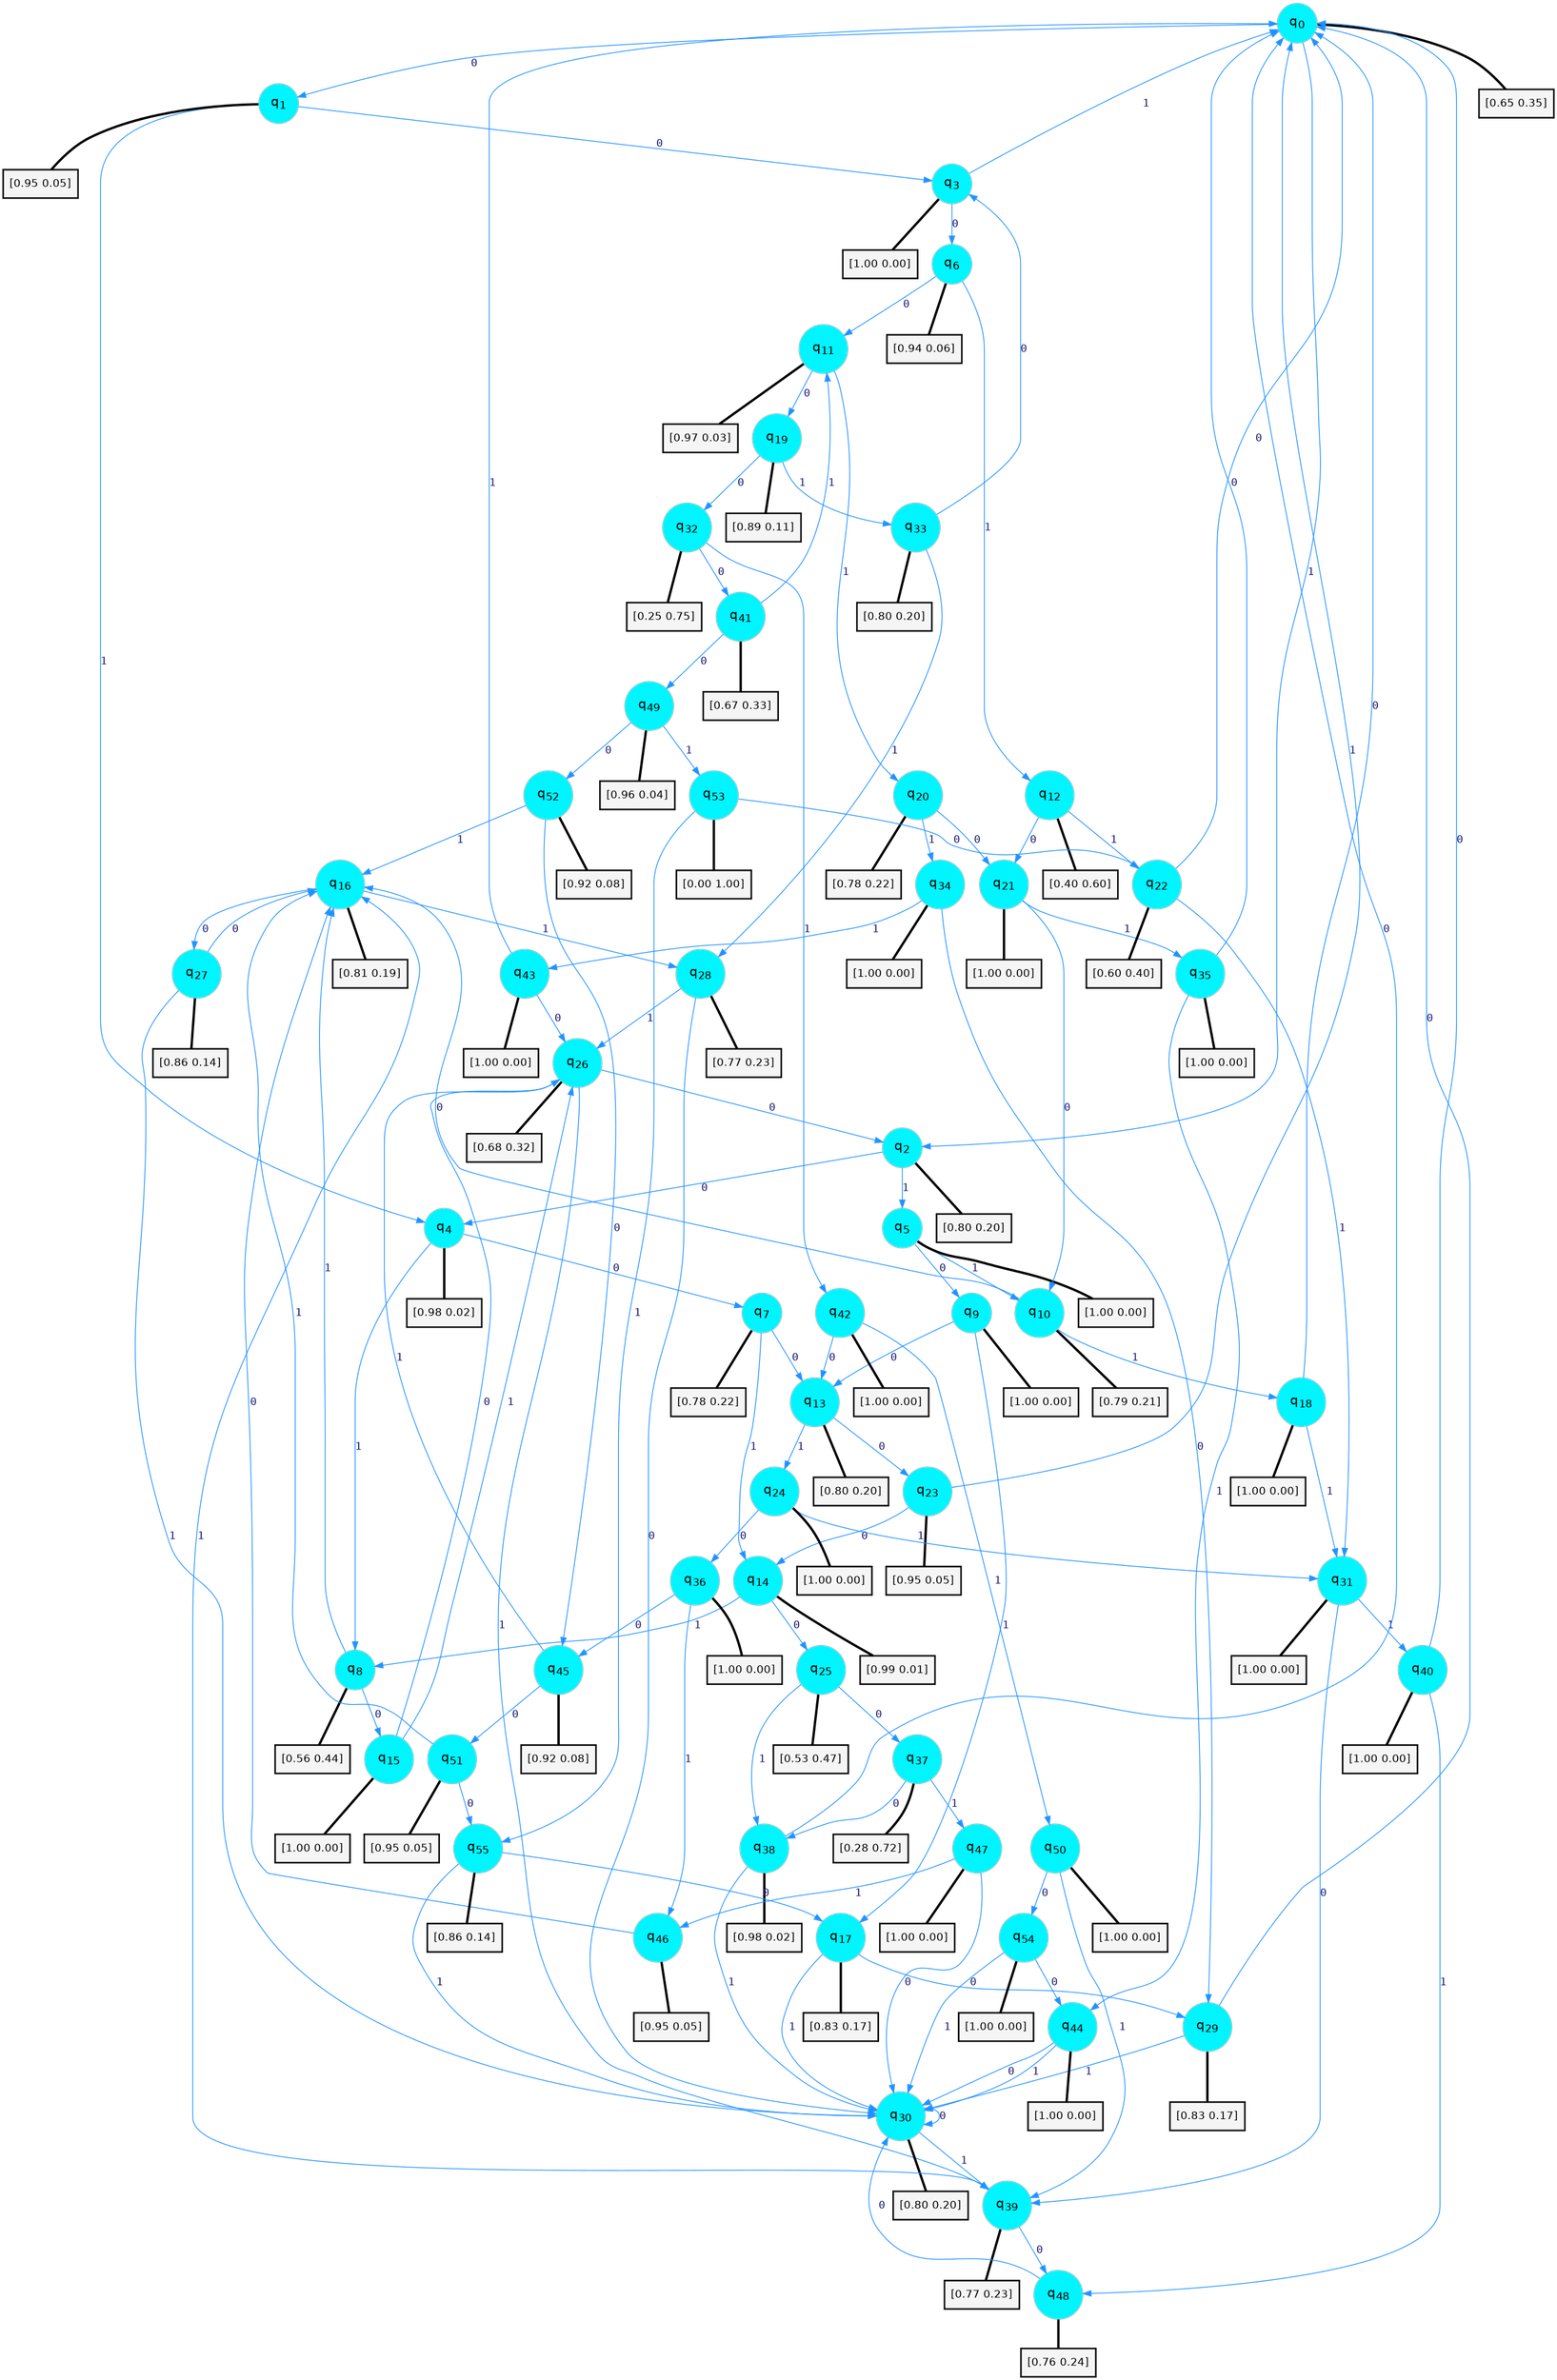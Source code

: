 digraph G {
graph [
bgcolor=transparent, dpi=300, rankdir=TD, size="40,25"];
node [
color=gray, fillcolor=turquoise1, fontcolor=black, fontname=Helvetica, fontsize=16, fontweight=bold, shape=circle, style=filled];
edge [
arrowsize=1, color=dodgerblue1, fontcolor=midnightblue, fontname=courier, fontweight=bold, penwidth=1, style=solid, weight=20];
0[label=<q<SUB>0</SUB>>];
1[label=<q<SUB>1</SUB>>];
2[label=<q<SUB>2</SUB>>];
3[label=<q<SUB>3</SUB>>];
4[label=<q<SUB>4</SUB>>];
5[label=<q<SUB>5</SUB>>];
6[label=<q<SUB>6</SUB>>];
7[label=<q<SUB>7</SUB>>];
8[label=<q<SUB>8</SUB>>];
9[label=<q<SUB>9</SUB>>];
10[label=<q<SUB>10</SUB>>];
11[label=<q<SUB>11</SUB>>];
12[label=<q<SUB>12</SUB>>];
13[label=<q<SUB>13</SUB>>];
14[label=<q<SUB>14</SUB>>];
15[label=<q<SUB>15</SUB>>];
16[label=<q<SUB>16</SUB>>];
17[label=<q<SUB>17</SUB>>];
18[label=<q<SUB>18</SUB>>];
19[label=<q<SUB>19</SUB>>];
20[label=<q<SUB>20</SUB>>];
21[label=<q<SUB>21</SUB>>];
22[label=<q<SUB>22</SUB>>];
23[label=<q<SUB>23</SUB>>];
24[label=<q<SUB>24</SUB>>];
25[label=<q<SUB>25</SUB>>];
26[label=<q<SUB>26</SUB>>];
27[label=<q<SUB>27</SUB>>];
28[label=<q<SUB>28</SUB>>];
29[label=<q<SUB>29</SUB>>];
30[label=<q<SUB>30</SUB>>];
31[label=<q<SUB>31</SUB>>];
32[label=<q<SUB>32</SUB>>];
33[label=<q<SUB>33</SUB>>];
34[label=<q<SUB>34</SUB>>];
35[label=<q<SUB>35</SUB>>];
36[label=<q<SUB>36</SUB>>];
37[label=<q<SUB>37</SUB>>];
38[label=<q<SUB>38</SUB>>];
39[label=<q<SUB>39</SUB>>];
40[label=<q<SUB>40</SUB>>];
41[label=<q<SUB>41</SUB>>];
42[label=<q<SUB>42</SUB>>];
43[label=<q<SUB>43</SUB>>];
44[label=<q<SUB>44</SUB>>];
45[label=<q<SUB>45</SUB>>];
46[label=<q<SUB>46</SUB>>];
47[label=<q<SUB>47</SUB>>];
48[label=<q<SUB>48</SUB>>];
49[label=<q<SUB>49</SUB>>];
50[label=<q<SUB>50</SUB>>];
51[label=<q<SUB>51</SUB>>];
52[label=<q<SUB>52</SUB>>];
53[label=<q<SUB>53</SUB>>];
54[label=<q<SUB>54</SUB>>];
55[label=<q<SUB>55</SUB>>];
56[label="[0.65 0.35]", shape=box,fontcolor=black, fontname=Helvetica, fontsize=14, penwidth=2, fillcolor=whitesmoke,color=black];
57[label="[0.95 0.05]", shape=box,fontcolor=black, fontname=Helvetica, fontsize=14, penwidth=2, fillcolor=whitesmoke,color=black];
58[label="[0.80 0.20]", shape=box,fontcolor=black, fontname=Helvetica, fontsize=14, penwidth=2, fillcolor=whitesmoke,color=black];
59[label="[1.00 0.00]", shape=box,fontcolor=black, fontname=Helvetica, fontsize=14, penwidth=2, fillcolor=whitesmoke,color=black];
60[label="[0.98 0.02]", shape=box,fontcolor=black, fontname=Helvetica, fontsize=14, penwidth=2, fillcolor=whitesmoke,color=black];
61[label="[1.00 0.00]", shape=box,fontcolor=black, fontname=Helvetica, fontsize=14, penwidth=2, fillcolor=whitesmoke,color=black];
62[label="[0.94 0.06]", shape=box,fontcolor=black, fontname=Helvetica, fontsize=14, penwidth=2, fillcolor=whitesmoke,color=black];
63[label="[0.78 0.22]", shape=box,fontcolor=black, fontname=Helvetica, fontsize=14, penwidth=2, fillcolor=whitesmoke,color=black];
64[label="[0.56 0.44]", shape=box,fontcolor=black, fontname=Helvetica, fontsize=14, penwidth=2, fillcolor=whitesmoke,color=black];
65[label="[1.00 0.00]", shape=box,fontcolor=black, fontname=Helvetica, fontsize=14, penwidth=2, fillcolor=whitesmoke,color=black];
66[label="[0.79 0.21]", shape=box,fontcolor=black, fontname=Helvetica, fontsize=14, penwidth=2, fillcolor=whitesmoke,color=black];
67[label="[0.97 0.03]", shape=box,fontcolor=black, fontname=Helvetica, fontsize=14, penwidth=2, fillcolor=whitesmoke,color=black];
68[label="[0.40 0.60]", shape=box,fontcolor=black, fontname=Helvetica, fontsize=14, penwidth=2, fillcolor=whitesmoke,color=black];
69[label="[0.80 0.20]", shape=box,fontcolor=black, fontname=Helvetica, fontsize=14, penwidth=2, fillcolor=whitesmoke,color=black];
70[label="[0.99 0.01]", shape=box,fontcolor=black, fontname=Helvetica, fontsize=14, penwidth=2, fillcolor=whitesmoke,color=black];
71[label="[1.00 0.00]", shape=box,fontcolor=black, fontname=Helvetica, fontsize=14, penwidth=2, fillcolor=whitesmoke,color=black];
72[label="[0.81 0.19]", shape=box,fontcolor=black, fontname=Helvetica, fontsize=14, penwidth=2, fillcolor=whitesmoke,color=black];
73[label="[0.83 0.17]", shape=box,fontcolor=black, fontname=Helvetica, fontsize=14, penwidth=2, fillcolor=whitesmoke,color=black];
74[label="[1.00 0.00]", shape=box,fontcolor=black, fontname=Helvetica, fontsize=14, penwidth=2, fillcolor=whitesmoke,color=black];
75[label="[0.89 0.11]", shape=box,fontcolor=black, fontname=Helvetica, fontsize=14, penwidth=2, fillcolor=whitesmoke,color=black];
76[label="[0.78 0.22]", shape=box,fontcolor=black, fontname=Helvetica, fontsize=14, penwidth=2, fillcolor=whitesmoke,color=black];
77[label="[1.00 0.00]", shape=box,fontcolor=black, fontname=Helvetica, fontsize=14, penwidth=2, fillcolor=whitesmoke,color=black];
78[label="[0.60 0.40]", shape=box,fontcolor=black, fontname=Helvetica, fontsize=14, penwidth=2, fillcolor=whitesmoke,color=black];
79[label="[0.95 0.05]", shape=box,fontcolor=black, fontname=Helvetica, fontsize=14, penwidth=2, fillcolor=whitesmoke,color=black];
80[label="[1.00 0.00]", shape=box,fontcolor=black, fontname=Helvetica, fontsize=14, penwidth=2, fillcolor=whitesmoke,color=black];
81[label="[0.53 0.47]", shape=box,fontcolor=black, fontname=Helvetica, fontsize=14, penwidth=2, fillcolor=whitesmoke,color=black];
82[label="[0.68 0.32]", shape=box,fontcolor=black, fontname=Helvetica, fontsize=14, penwidth=2, fillcolor=whitesmoke,color=black];
83[label="[0.86 0.14]", shape=box,fontcolor=black, fontname=Helvetica, fontsize=14, penwidth=2, fillcolor=whitesmoke,color=black];
84[label="[0.77 0.23]", shape=box,fontcolor=black, fontname=Helvetica, fontsize=14, penwidth=2, fillcolor=whitesmoke,color=black];
85[label="[0.83 0.17]", shape=box,fontcolor=black, fontname=Helvetica, fontsize=14, penwidth=2, fillcolor=whitesmoke,color=black];
86[label="[0.80 0.20]", shape=box,fontcolor=black, fontname=Helvetica, fontsize=14, penwidth=2, fillcolor=whitesmoke,color=black];
87[label="[1.00 0.00]", shape=box,fontcolor=black, fontname=Helvetica, fontsize=14, penwidth=2, fillcolor=whitesmoke,color=black];
88[label="[0.25 0.75]", shape=box,fontcolor=black, fontname=Helvetica, fontsize=14, penwidth=2, fillcolor=whitesmoke,color=black];
89[label="[0.80 0.20]", shape=box,fontcolor=black, fontname=Helvetica, fontsize=14, penwidth=2, fillcolor=whitesmoke,color=black];
90[label="[1.00 0.00]", shape=box,fontcolor=black, fontname=Helvetica, fontsize=14, penwidth=2, fillcolor=whitesmoke,color=black];
91[label="[1.00 0.00]", shape=box,fontcolor=black, fontname=Helvetica, fontsize=14, penwidth=2, fillcolor=whitesmoke,color=black];
92[label="[1.00 0.00]", shape=box,fontcolor=black, fontname=Helvetica, fontsize=14, penwidth=2, fillcolor=whitesmoke,color=black];
93[label="[0.28 0.72]", shape=box,fontcolor=black, fontname=Helvetica, fontsize=14, penwidth=2, fillcolor=whitesmoke,color=black];
94[label="[0.98 0.02]", shape=box,fontcolor=black, fontname=Helvetica, fontsize=14, penwidth=2, fillcolor=whitesmoke,color=black];
95[label="[0.77 0.23]", shape=box,fontcolor=black, fontname=Helvetica, fontsize=14, penwidth=2, fillcolor=whitesmoke,color=black];
96[label="[1.00 0.00]", shape=box,fontcolor=black, fontname=Helvetica, fontsize=14, penwidth=2, fillcolor=whitesmoke,color=black];
97[label="[0.67 0.33]", shape=box,fontcolor=black, fontname=Helvetica, fontsize=14, penwidth=2, fillcolor=whitesmoke,color=black];
98[label="[1.00 0.00]", shape=box,fontcolor=black, fontname=Helvetica, fontsize=14, penwidth=2, fillcolor=whitesmoke,color=black];
99[label="[1.00 0.00]", shape=box,fontcolor=black, fontname=Helvetica, fontsize=14, penwidth=2, fillcolor=whitesmoke,color=black];
100[label="[1.00 0.00]", shape=box,fontcolor=black, fontname=Helvetica, fontsize=14, penwidth=2, fillcolor=whitesmoke,color=black];
101[label="[0.92 0.08]", shape=box,fontcolor=black, fontname=Helvetica, fontsize=14, penwidth=2, fillcolor=whitesmoke,color=black];
102[label="[0.95 0.05]", shape=box,fontcolor=black, fontname=Helvetica, fontsize=14, penwidth=2, fillcolor=whitesmoke,color=black];
103[label="[1.00 0.00]", shape=box,fontcolor=black, fontname=Helvetica, fontsize=14, penwidth=2, fillcolor=whitesmoke,color=black];
104[label="[0.76 0.24]", shape=box,fontcolor=black, fontname=Helvetica, fontsize=14, penwidth=2, fillcolor=whitesmoke,color=black];
105[label="[0.96 0.04]", shape=box,fontcolor=black, fontname=Helvetica, fontsize=14, penwidth=2, fillcolor=whitesmoke,color=black];
106[label="[1.00 0.00]", shape=box,fontcolor=black, fontname=Helvetica, fontsize=14, penwidth=2, fillcolor=whitesmoke,color=black];
107[label="[0.95 0.05]", shape=box,fontcolor=black, fontname=Helvetica, fontsize=14, penwidth=2, fillcolor=whitesmoke,color=black];
108[label="[0.92 0.08]", shape=box,fontcolor=black, fontname=Helvetica, fontsize=14, penwidth=2, fillcolor=whitesmoke,color=black];
109[label="[0.00 1.00]", shape=box,fontcolor=black, fontname=Helvetica, fontsize=14, penwidth=2, fillcolor=whitesmoke,color=black];
110[label="[1.00 0.00]", shape=box,fontcolor=black, fontname=Helvetica, fontsize=14, penwidth=2, fillcolor=whitesmoke,color=black];
111[label="[0.86 0.14]", shape=box,fontcolor=black, fontname=Helvetica, fontsize=14, penwidth=2, fillcolor=whitesmoke,color=black];
0->1 [label=0];
0->2 [label=1];
0->56 [arrowhead=none, penwidth=3,color=black];
1->3 [label=0];
1->4 [label=1];
1->57 [arrowhead=none, penwidth=3,color=black];
2->4 [label=0];
2->5 [label=1];
2->58 [arrowhead=none, penwidth=3,color=black];
3->6 [label=0];
3->0 [label=1];
3->59 [arrowhead=none, penwidth=3,color=black];
4->7 [label=0];
4->8 [label=1];
4->60 [arrowhead=none, penwidth=3,color=black];
5->9 [label=0];
5->10 [label=1];
5->61 [arrowhead=none, penwidth=3,color=black];
6->11 [label=0];
6->12 [label=1];
6->62 [arrowhead=none, penwidth=3,color=black];
7->13 [label=0];
7->14 [label=1];
7->63 [arrowhead=none, penwidth=3,color=black];
8->15 [label=0];
8->16 [label=1];
8->64 [arrowhead=none, penwidth=3,color=black];
9->13 [label=0];
9->17 [label=1];
9->65 [arrowhead=none, penwidth=3,color=black];
10->16 [label=0];
10->18 [label=1];
10->66 [arrowhead=none, penwidth=3,color=black];
11->19 [label=0];
11->20 [label=1];
11->67 [arrowhead=none, penwidth=3,color=black];
12->21 [label=0];
12->22 [label=1];
12->68 [arrowhead=none, penwidth=3,color=black];
13->23 [label=0];
13->24 [label=1];
13->69 [arrowhead=none, penwidth=3,color=black];
14->25 [label=0];
14->8 [label=1];
14->70 [arrowhead=none, penwidth=3,color=black];
15->26 [label=0];
15->26 [label=1];
15->71 [arrowhead=none, penwidth=3,color=black];
16->27 [label=0];
16->28 [label=1];
16->72 [arrowhead=none, penwidth=3,color=black];
17->29 [label=0];
17->30 [label=1];
17->73 [arrowhead=none, penwidth=3,color=black];
18->0 [label=0];
18->31 [label=1];
18->74 [arrowhead=none, penwidth=3,color=black];
19->32 [label=0];
19->33 [label=1];
19->75 [arrowhead=none, penwidth=3,color=black];
20->21 [label=0];
20->34 [label=1];
20->76 [arrowhead=none, penwidth=3,color=black];
21->10 [label=0];
21->35 [label=1];
21->77 [arrowhead=none, penwidth=3,color=black];
22->0 [label=0];
22->31 [label=1];
22->78 [arrowhead=none, penwidth=3,color=black];
23->14 [label=0];
23->0 [label=1];
23->79 [arrowhead=none, penwidth=3,color=black];
24->36 [label=0];
24->31 [label=1];
24->80 [arrowhead=none, penwidth=3,color=black];
25->37 [label=0];
25->38 [label=1];
25->81 [arrowhead=none, penwidth=3,color=black];
26->2 [label=0];
26->39 [label=1];
26->82 [arrowhead=none, penwidth=3,color=black];
27->16 [label=0];
27->30 [label=1];
27->83 [arrowhead=none, penwidth=3,color=black];
28->30 [label=0];
28->26 [label=1];
28->84 [arrowhead=none, penwidth=3,color=black];
29->0 [label=0];
29->30 [label=1];
29->85 [arrowhead=none, penwidth=3,color=black];
30->30 [label=0];
30->39 [label=1];
30->86 [arrowhead=none, penwidth=3,color=black];
31->39 [label=0];
31->40 [label=1];
31->87 [arrowhead=none, penwidth=3,color=black];
32->41 [label=0];
32->42 [label=1];
32->88 [arrowhead=none, penwidth=3,color=black];
33->3 [label=0];
33->28 [label=1];
33->89 [arrowhead=none, penwidth=3,color=black];
34->29 [label=0];
34->43 [label=1];
34->90 [arrowhead=none, penwidth=3,color=black];
35->0 [label=0];
35->44 [label=1];
35->91 [arrowhead=none, penwidth=3,color=black];
36->45 [label=0];
36->46 [label=1];
36->92 [arrowhead=none, penwidth=3,color=black];
37->38 [label=0];
37->47 [label=1];
37->93 [arrowhead=none, penwidth=3,color=black];
38->0 [label=0];
38->30 [label=1];
38->94 [arrowhead=none, penwidth=3,color=black];
39->48 [label=0];
39->16 [label=1];
39->95 [arrowhead=none, penwidth=3,color=black];
40->0 [label=0];
40->48 [label=1];
40->96 [arrowhead=none, penwidth=3,color=black];
41->49 [label=0];
41->11 [label=1];
41->97 [arrowhead=none, penwidth=3,color=black];
42->13 [label=0];
42->50 [label=1];
42->98 [arrowhead=none, penwidth=3,color=black];
43->26 [label=0];
43->0 [label=1];
43->99 [arrowhead=none, penwidth=3,color=black];
44->30 [label=0];
44->30 [label=1];
44->100 [arrowhead=none, penwidth=3,color=black];
45->51 [label=0];
45->26 [label=1];
45->101 [arrowhead=none, penwidth=3,color=black];
46->16 [label=0];
46->102 [arrowhead=none, penwidth=3,color=black];
47->30 [label=0];
47->46 [label=1];
47->103 [arrowhead=none, penwidth=3,color=black];
48->30 [label=0];
48->104 [arrowhead=none, penwidth=3,color=black];
49->52 [label=0];
49->53 [label=1];
49->105 [arrowhead=none, penwidth=3,color=black];
50->54 [label=0];
50->39 [label=1];
50->106 [arrowhead=none, penwidth=3,color=black];
51->55 [label=0];
51->16 [label=1];
51->107 [arrowhead=none, penwidth=3,color=black];
52->45 [label=0];
52->16 [label=1];
52->108 [arrowhead=none, penwidth=3,color=black];
53->22 [label=0];
53->55 [label=1];
53->109 [arrowhead=none, penwidth=3,color=black];
54->44 [label=0];
54->30 [label=1];
54->110 [arrowhead=none, penwidth=3,color=black];
55->17 [label=0];
55->30 [label=1];
55->111 [arrowhead=none, penwidth=3,color=black];
}
